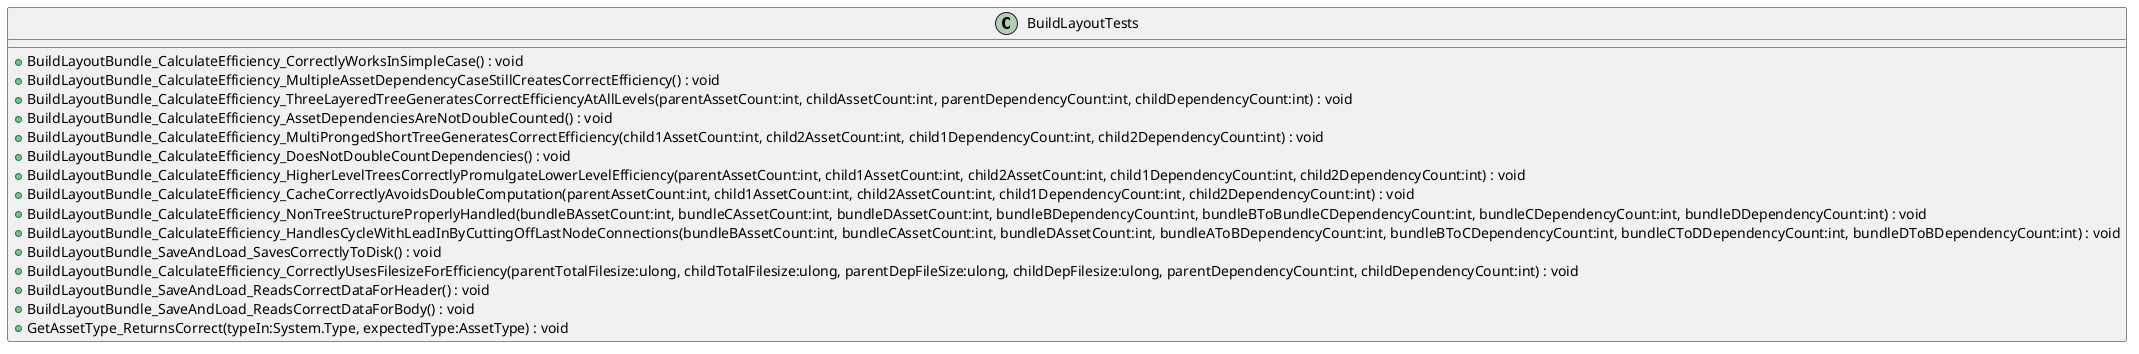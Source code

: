@startuml
class BuildLayoutTests {
    + BuildLayoutBundle_CalculateEfficiency_CorrectlyWorksInSimpleCase() : void
    + BuildLayoutBundle_CalculateEfficiency_MultipleAssetDependencyCaseStillCreatesCorrectEfficiency() : void
    + BuildLayoutBundle_CalculateEfficiency_ThreeLayeredTreeGeneratesCorrectEfficiencyAtAllLevels(parentAssetCount:int, childAssetCount:int, parentDependencyCount:int, childDependencyCount:int) : void
    + BuildLayoutBundle_CalculateEfficiency_AssetDependenciesAreNotDoubleCounted() : void
    + BuildLayoutBundle_CalculateEfficiency_MultiProngedShortTreeGeneratesCorrectEfficiency(child1AssetCount:int, child2AssetCount:int, child1DependencyCount:int, child2DependencyCount:int) : void
    + BuildLayoutBundle_CalculateEfficiency_DoesNotDoubleCountDependencies() : void
    + BuildLayoutBundle_CalculateEfficiency_HigherLevelTreesCorrectlyPromulgateLowerLevelEfficiency(parentAssetCount:int, child1AssetCount:int, child2AssetCount:int, child1DependencyCount:int, child2DependencyCount:int) : void
    + BuildLayoutBundle_CalculateEfficiency_CacheCorrectlyAvoidsDoubleComputation(parentAssetCount:int, child1AssetCount:int, child2AssetCount:int, child1DependencyCount:int, child2DependencyCount:int) : void
    + BuildLayoutBundle_CalculateEfficiency_NonTreeStructureProperlyHandled(bundleBAssetCount:int, bundleCAssetCount:int, bundleDAssetCount:int, bundleBDependencyCount:int, bundleBToBundleCDependencyCount:int, bundleCDependencyCount:int, bundleDDependencyCount:int) : void
    + BuildLayoutBundle_CalculateEfficiency_HandlesCycleWithLeadInByCuttingOffLastNodeConnections(bundleBAssetCount:int, bundleCAssetCount:int, bundleDAssetCount:int, bundleAToBDependencyCount:int, bundleBToCDependencyCount:int, bundleCToDDependencyCount:int, bundleDToBDependencyCount:int) : void
    + BuildLayoutBundle_SaveAndLoad_SavesCorrectlyToDisk() : void
    + BuildLayoutBundle_CalculateEfficiency_CorrectlyUsesFilesizeForEfficiency(parentTotalFilesize:ulong, childTotalFilesize:ulong, parentDepFileSize:ulong, childDepFilesize:ulong, parentDependencyCount:int, childDependencyCount:int) : void
    + BuildLayoutBundle_SaveAndLoad_ReadsCorrectDataForHeader() : void
    + BuildLayoutBundle_SaveAndLoad_ReadsCorrectDataForBody() : void
    + GetAssetType_ReturnsCorrect(typeIn:System.Type, expectedType:AssetType) : void
}
@enduml
